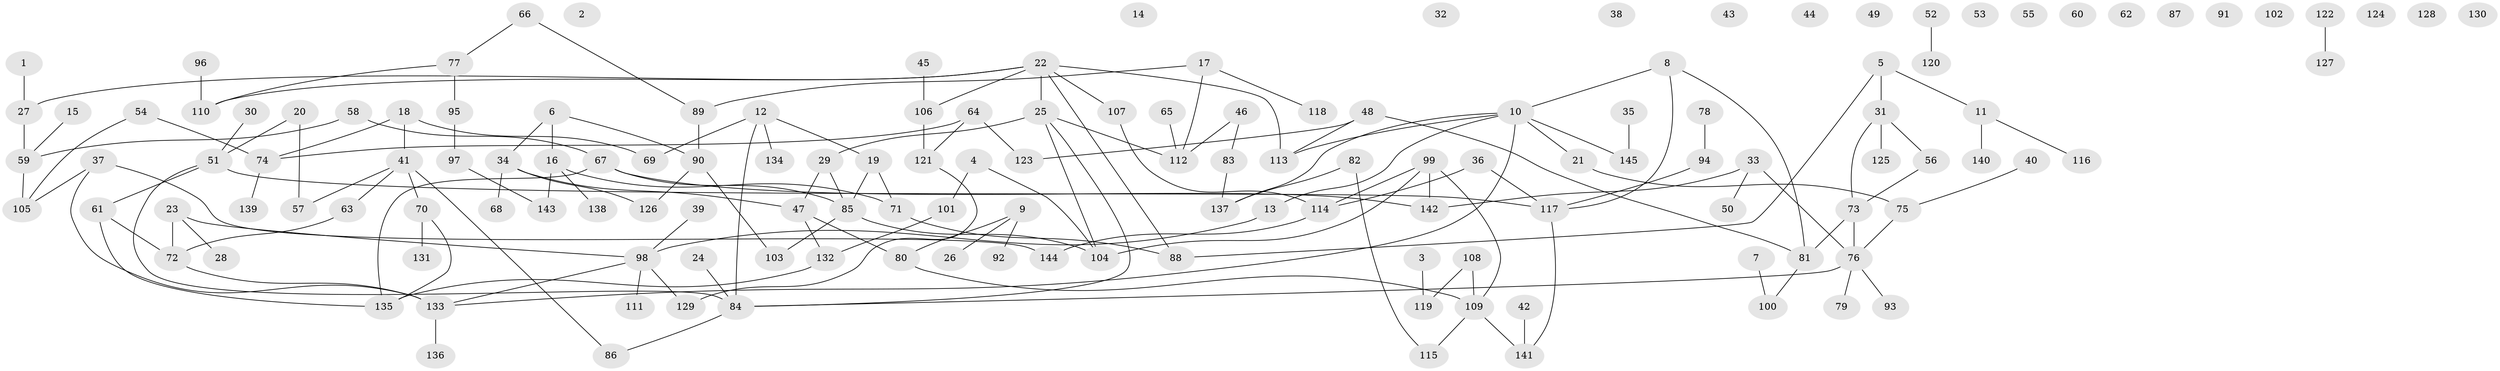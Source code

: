 // coarse degree distribution, {2: 0.21904761904761905, 0: 0.17142857142857143, 1: 0.22857142857142856, 4: 0.0380952380952381, 3: 0.1523809523809524, 7: 0.02857142857142857, 5: 0.10476190476190476, 6: 0.047619047619047616, 8: 0.009523809523809525}
// Generated by graph-tools (version 1.1) at 2025/23/03/03/25 07:23:27]
// undirected, 145 vertices, 165 edges
graph export_dot {
graph [start="1"]
  node [color=gray90,style=filled];
  1;
  2;
  3;
  4;
  5;
  6;
  7;
  8;
  9;
  10;
  11;
  12;
  13;
  14;
  15;
  16;
  17;
  18;
  19;
  20;
  21;
  22;
  23;
  24;
  25;
  26;
  27;
  28;
  29;
  30;
  31;
  32;
  33;
  34;
  35;
  36;
  37;
  38;
  39;
  40;
  41;
  42;
  43;
  44;
  45;
  46;
  47;
  48;
  49;
  50;
  51;
  52;
  53;
  54;
  55;
  56;
  57;
  58;
  59;
  60;
  61;
  62;
  63;
  64;
  65;
  66;
  67;
  68;
  69;
  70;
  71;
  72;
  73;
  74;
  75;
  76;
  77;
  78;
  79;
  80;
  81;
  82;
  83;
  84;
  85;
  86;
  87;
  88;
  89;
  90;
  91;
  92;
  93;
  94;
  95;
  96;
  97;
  98;
  99;
  100;
  101;
  102;
  103;
  104;
  105;
  106;
  107;
  108;
  109;
  110;
  111;
  112;
  113;
  114;
  115;
  116;
  117;
  118;
  119;
  120;
  121;
  122;
  123;
  124;
  125;
  126;
  127;
  128;
  129;
  130;
  131;
  132;
  133;
  134;
  135;
  136;
  137;
  138;
  139;
  140;
  141;
  142;
  143;
  144;
  145;
  1 -- 27;
  3 -- 119;
  4 -- 101;
  4 -- 104;
  5 -- 11;
  5 -- 31;
  5 -- 88;
  6 -- 16;
  6 -- 34;
  6 -- 90;
  7 -- 100;
  8 -- 10;
  8 -- 81;
  8 -- 117;
  9 -- 26;
  9 -- 80;
  9 -- 92;
  10 -- 13;
  10 -- 21;
  10 -- 113;
  10 -- 133;
  10 -- 137;
  10 -- 145;
  11 -- 116;
  11 -- 140;
  12 -- 19;
  12 -- 69;
  12 -- 84;
  12 -- 134;
  13 -- 98;
  15 -- 59;
  16 -- 71;
  16 -- 138;
  16 -- 143;
  17 -- 89;
  17 -- 112;
  17 -- 118;
  18 -- 41;
  18 -- 69;
  18 -- 74;
  19 -- 71;
  19 -- 85;
  20 -- 51;
  20 -- 57;
  21 -- 75;
  22 -- 25;
  22 -- 27;
  22 -- 88;
  22 -- 106;
  22 -- 107;
  22 -- 110;
  22 -- 113;
  23 -- 28;
  23 -- 72;
  23 -- 98;
  24 -- 84;
  25 -- 29;
  25 -- 84;
  25 -- 104;
  25 -- 112;
  27 -- 59;
  29 -- 47;
  29 -- 85;
  30 -- 51;
  31 -- 56;
  31 -- 73;
  31 -- 125;
  33 -- 50;
  33 -- 76;
  33 -- 142;
  34 -- 47;
  34 -- 68;
  34 -- 126;
  35 -- 145;
  36 -- 114;
  36 -- 117;
  37 -- 105;
  37 -- 133;
  37 -- 144;
  39 -- 98;
  40 -- 75;
  41 -- 57;
  41 -- 63;
  41 -- 70;
  41 -- 86;
  42 -- 141;
  45 -- 106;
  46 -- 83;
  46 -- 112;
  47 -- 80;
  47 -- 132;
  48 -- 81;
  48 -- 113;
  48 -- 123;
  51 -- 61;
  51 -- 84;
  51 -- 117;
  52 -- 120;
  54 -- 74;
  54 -- 105;
  56 -- 73;
  58 -- 59;
  58 -- 67;
  59 -- 105;
  61 -- 72;
  61 -- 135;
  63 -- 72;
  64 -- 74;
  64 -- 121;
  64 -- 123;
  65 -- 112;
  66 -- 77;
  66 -- 89;
  67 -- 85;
  67 -- 135;
  67 -- 142;
  70 -- 131;
  70 -- 135;
  71 -- 88;
  72 -- 133;
  73 -- 76;
  73 -- 81;
  74 -- 139;
  75 -- 76;
  76 -- 79;
  76 -- 84;
  76 -- 93;
  77 -- 95;
  77 -- 110;
  78 -- 94;
  80 -- 109;
  81 -- 100;
  82 -- 115;
  82 -- 137;
  83 -- 137;
  84 -- 86;
  85 -- 103;
  85 -- 104;
  89 -- 90;
  90 -- 103;
  90 -- 126;
  94 -- 117;
  95 -- 97;
  96 -- 110;
  97 -- 143;
  98 -- 111;
  98 -- 129;
  98 -- 133;
  99 -- 104;
  99 -- 109;
  99 -- 114;
  99 -- 142;
  101 -- 132;
  106 -- 121;
  107 -- 114;
  108 -- 109;
  108 -- 119;
  109 -- 115;
  109 -- 141;
  114 -- 144;
  117 -- 141;
  121 -- 129;
  122 -- 127;
  132 -- 135;
  133 -- 136;
}
